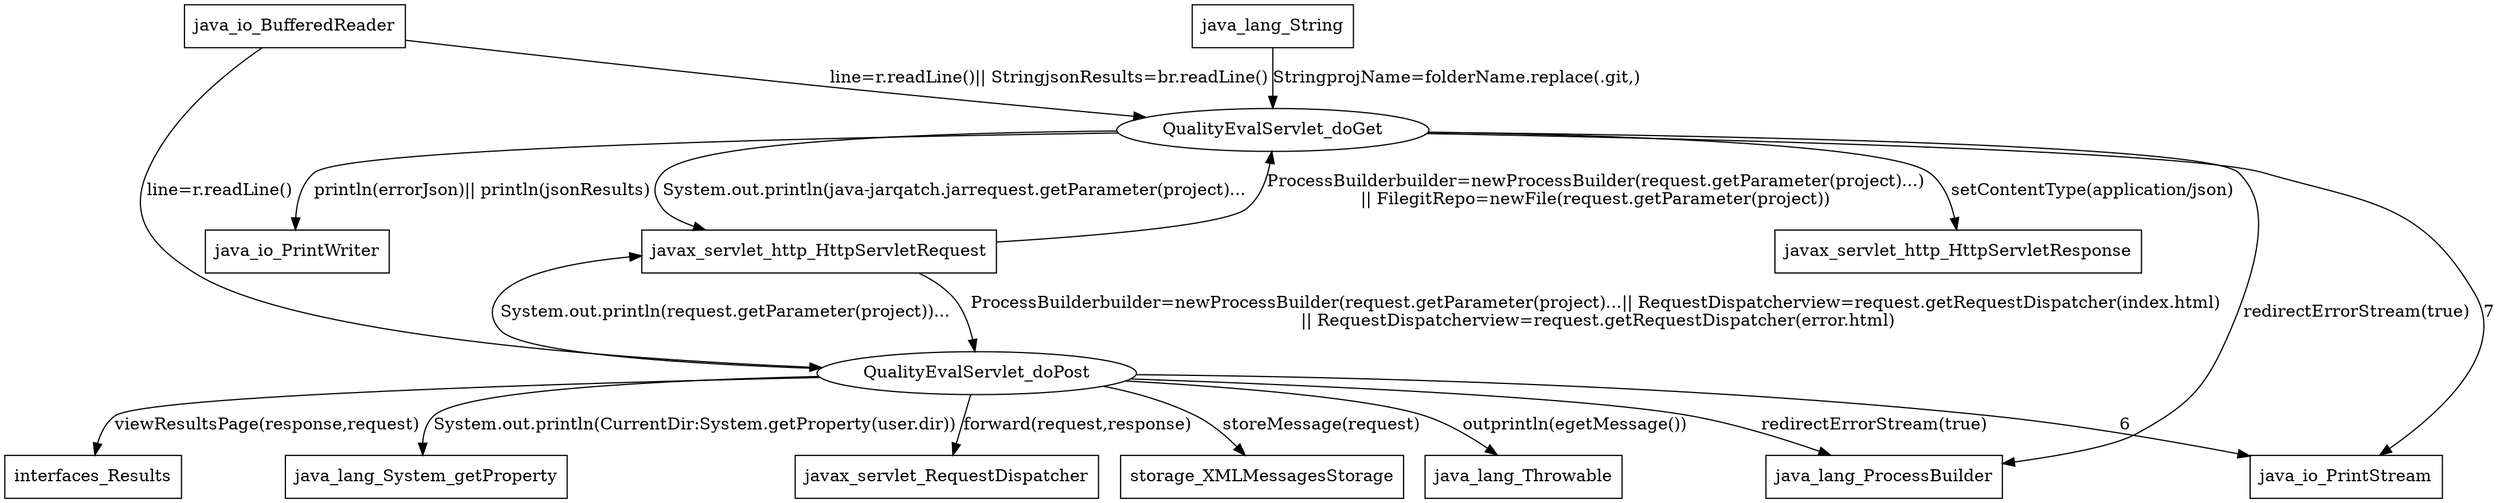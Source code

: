 digraph G{
    QualityEvalServlet_doGet -> javax_servlet_http_HttpServletRequest [label="System.out.println(java-jarqatch.jarrequest.getParameter(project)..."];
    javax_servlet_http_HttpServletRequest -> QualityEvalServlet_doGet [label="ProcessBuilderbuilder=newProcessBuilder(request.getParameter(project)...)\n|| FilegitRepo=newFile(request.getParameter(project))"];
    java_io_BufferedReader -> QualityEvalServlet_doGet [label="line=r.readLine()|| StringjsonResults=br.readLine()"];
    QualityEvalServlet_doPost -> java_lang_ProcessBuilder [label="redirectErrorStream(true)"];
    QualityEvalServlet_doPost -> storage_XMLMessagesStorage [label="storeMessage(request)"];
    QualityEvalServlet_doPost -> java_lang_Throwable [label="outprintln(egetMessage())"];
    QualityEvalServlet_doPost -> interfaces_Results [label="viewResultsPage(response,request)"];
    QualityEvalServlet_doGet -> java_io_PrintStream [label="7"];
    QualityEvalServlet_doGet -> java_io_PrintWriter [label="println(errorJson)|| println(jsonResults)"];
    QualityEvalServlet_doPost -> java_lang_System_getProperty [label="System.out.println(CurrentDir:System.getProperty(user.dir))"];
    QualityEvalServlet_doPost -> javax_servlet_http_HttpServletRequest [label="System.out.println(request.getParameter(project))..."];
    javax_servlet_http_HttpServletRequest -> QualityEvalServlet_doPost [label="ProcessBuilderbuilder=newProcessBuilder(request.getParameter(project)...|| RequestDispatcherview=request.getRequestDispatcher(index.html) \n|| RequestDispatcherview=request.getRequestDispatcher(error.html)"];
    QualityEvalServlet_doGet -> javax_servlet_http_HttpServletResponse [label="setContentType(application/json)"];
    java_io_BufferedReader -> QualityEvalServlet_doPost [label="line=r.readLine()"];
    java_lang_String -> QualityEvalServlet_doGet [label="StringprojName=folderName.replace(.git,)"];
    QualityEvalServlet_doGet -> java_lang_ProcessBuilder [label="redirectErrorStream(true)"];
    QualityEvalServlet_doPost -> javax_servlet_RequestDispatcher [label="forward(request,response)"];
    QualityEvalServlet_doPost -> java_io_PrintStream [label="6"];


    java_io_PrintWriter [shape=box];
    java_io_PrintStream [shape=box];
    javax_servlet_RequestDispatcher [shape=box];
    javax_servlet_http_HttpServletRequest [shape=box];
    java_lang_System_getProperty [shape=box];
    QualityEvalServlet_doGet [shape=ellipse];
    java_io_BufferedReader [shape=box];
    interfaces_Results [shape=box];
    java_lang_ProcessBuilder [shape=box];
    storage_XMLMessagesStorage [shape=box];
    java_lang_String [shape=box];
    java_lang_Throwable [shape=box];
    QualityEvalServlet_doPost [shape=ellipse];
    javax_servlet_http_HttpServletResponse [shape=box];
}
